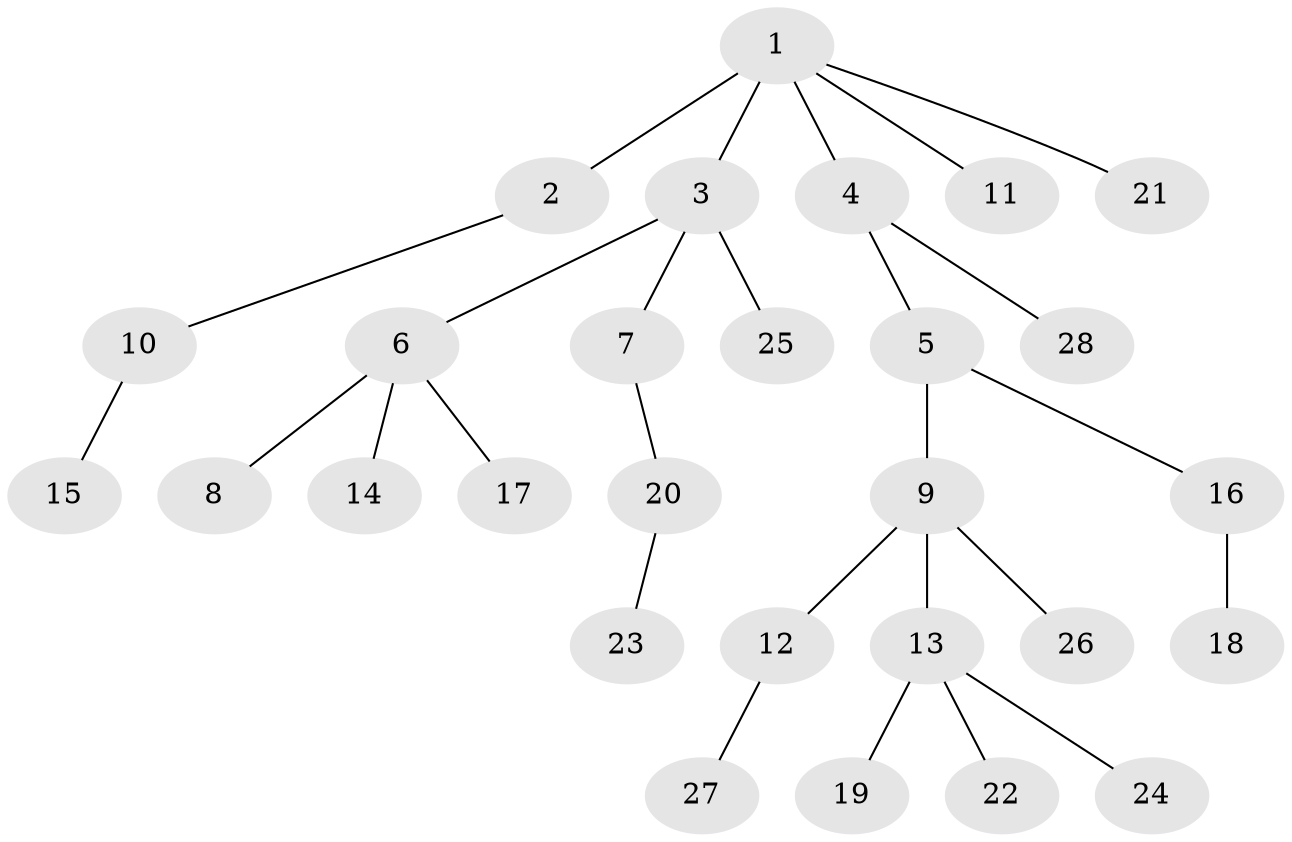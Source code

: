 // original degree distribution, {4: 0.07954545454545454, 6: 0.03409090909090909, 3: 0.125, 5: 0.022727272727272728, 2: 0.22727272727272727, 1: 0.5113636363636364}
// Generated by graph-tools (version 1.1) at 2025/51/03/04/25 22:51:45]
// undirected, 28 vertices, 27 edges
graph export_dot {
  node [color=gray90,style=filled];
  1;
  2;
  3;
  4;
  5;
  6;
  7;
  8;
  9;
  10;
  11;
  12;
  13;
  14;
  15;
  16;
  17;
  18;
  19;
  20;
  21;
  22;
  23;
  24;
  25;
  26;
  27;
  28;
  1 -- 2 [weight=2.0];
  1 -- 3 [weight=1.0];
  1 -- 4 [weight=1.0];
  1 -- 11 [weight=1.0];
  1 -- 21 [weight=1.0];
  2 -- 10 [weight=1.0];
  3 -- 6 [weight=1.0];
  3 -- 7 [weight=1.0];
  3 -- 25 [weight=1.0];
  4 -- 5 [weight=1.0];
  4 -- 28 [weight=1.0];
  5 -- 9 [weight=1.0];
  5 -- 16 [weight=1.0];
  6 -- 8 [weight=1.0];
  6 -- 14 [weight=1.0];
  6 -- 17 [weight=1.0];
  7 -- 20 [weight=1.0];
  9 -- 12 [weight=1.0];
  9 -- 13 [weight=1.0];
  9 -- 26 [weight=1.0];
  10 -- 15 [weight=1.0];
  12 -- 27 [weight=1.0];
  13 -- 19 [weight=1.0];
  13 -- 22 [weight=1.0];
  13 -- 24 [weight=1.0];
  16 -- 18 [weight=2.0];
  20 -- 23 [weight=1.0];
}
